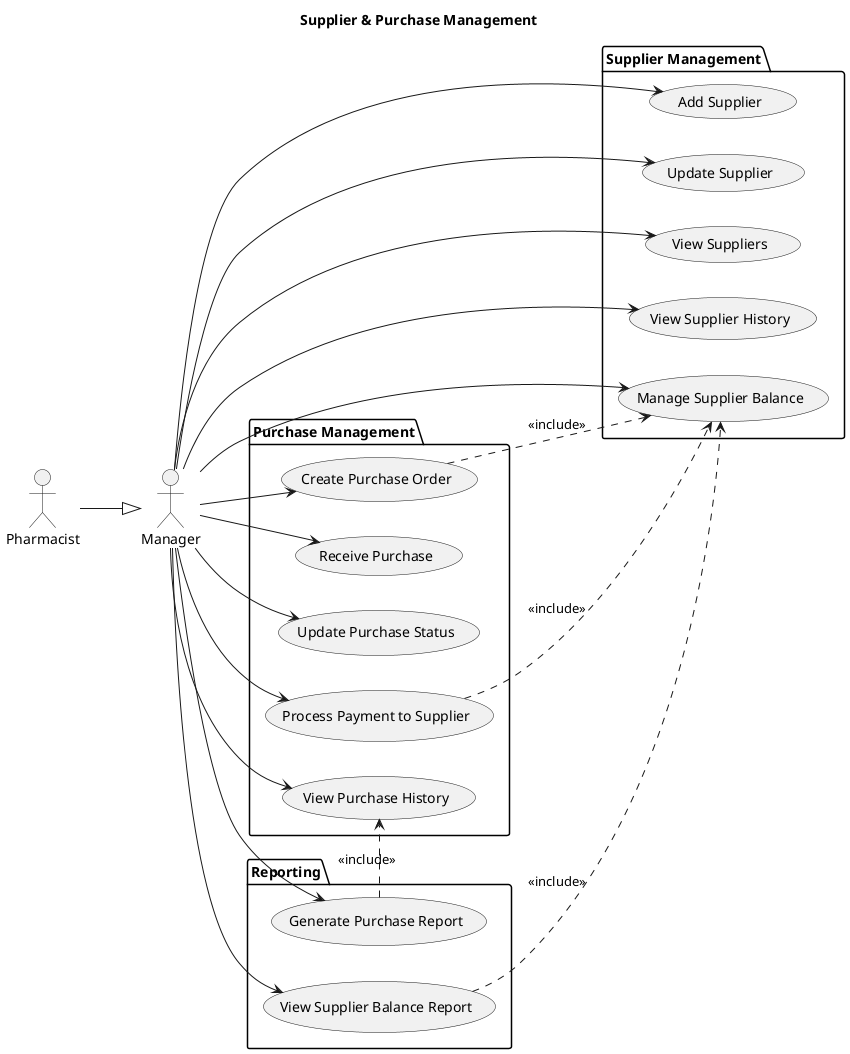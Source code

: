 @startuml Supplier Management Use Cases

title Supplier & Purchase Management

left to right direction

actor "Pharmacist" as pharmacist
actor "Manager" as manager

' Generalization relationship - Pharmacist inherits all Manager capabilities
pharmacist --|> manager

package "Supplier Management" {
  usecase "Add Supplier" as UC1
  usecase "Update Supplier" as UC2
  usecase "View Suppliers" as UC3
  usecase "Manage Supplier Balance" as UC4
  usecase "View Supplier History" as UC5
}

package "Purchase Management" {
  usecase "Create Purchase Order" as UC6
  usecase "Receive Purchase" as UC7
  usecase "Update Purchase Status" as UC8
  usecase "Process Payment to Supplier" as UC9
  usecase "View Purchase History" as UC10
}

package "Reporting" {
  usecase "Generate Purchase Report" as UC11
  usecase "View Supplier Balance Report" as UC12
}

' Manager relationships (base permissions)
manager --> UC1
manager --> UC2
manager --> UC3
manager --> UC4
manager --> UC5
manager --> UC6
manager --> UC7
manager --> UC8
manager --> UC9
manager --> UC10
manager --> UC11
manager --> UC12

' Include relationships
UC6 ..> UC4 : <<include>>
UC9 ..> UC4 : <<include>>
UC11 ..> UC10 : <<include>>
UC12 ..> UC4 : <<include>>

@enduml
